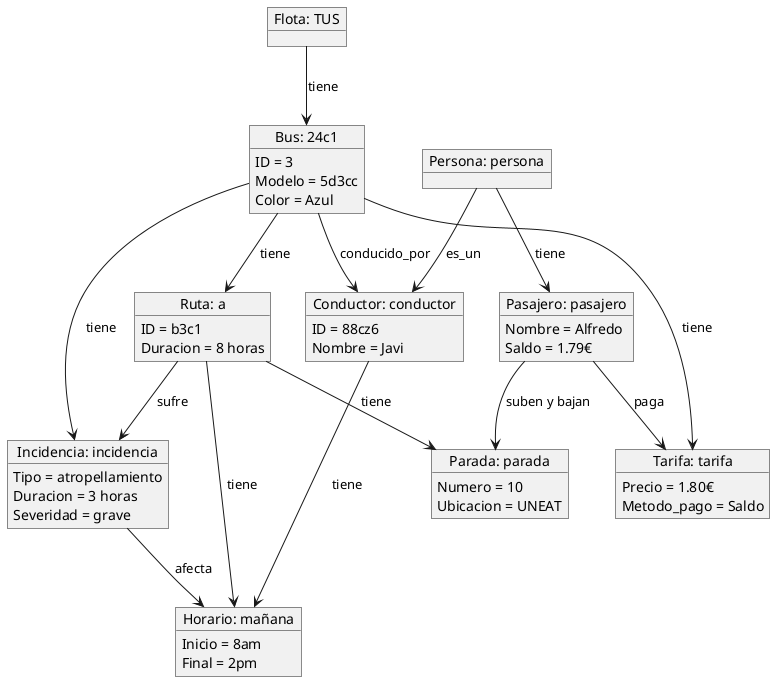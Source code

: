 @startuml
object "Flota: TUS" as flota

object "Bus: 24c1" as bus {
    ID = 3
    Modelo = 5d3cc
    Color = Azul
}

object "Incidencia: incidencia" as incidencia {
    Tipo = atropellamiento
    Duracion = 3 horas
    Severidad = grave
}

object "Ruta: a" as ruta {
    ID = b3c1
    Duracion = 8 horas
}

object "Parada: parada" as parada {
    Numero = 10
    Ubicacion = UNEAT
}

object "Horario: mañana" as horario {
    Inicio = 8am
    Final = 2pm
}

object "Conductor: conductor" as conductor {
    ID = 88cz6
    Nombre = Javi
}

object "Persona: persona" as persona

object "Pasajero: pasajero" as pasajero {
    Nombre = Alfredo
    Saldo = 1.79€
}

object "Tarifa: tarifa" as tarifa {
    Precio = 1.80€
    Metodo_pago = Saldo
}

flota --> bus : tiene
bus --> incidencia : tiene
bus --> ruta : tiene
bus --> conductor : conducido_por
bus --> tarifa : tiene
ruta --> parada : tiene
ruta --> horario : tiene
incidencia --> horario : afecta
persona --> conductor : es_un
persona --> pasajero : tiene
pasajero --> tarifa : paga
conductor --> horario : tiene
pasajero --> parada : "suben y bajan"
ruta --> incidencia : sufre

@enduml